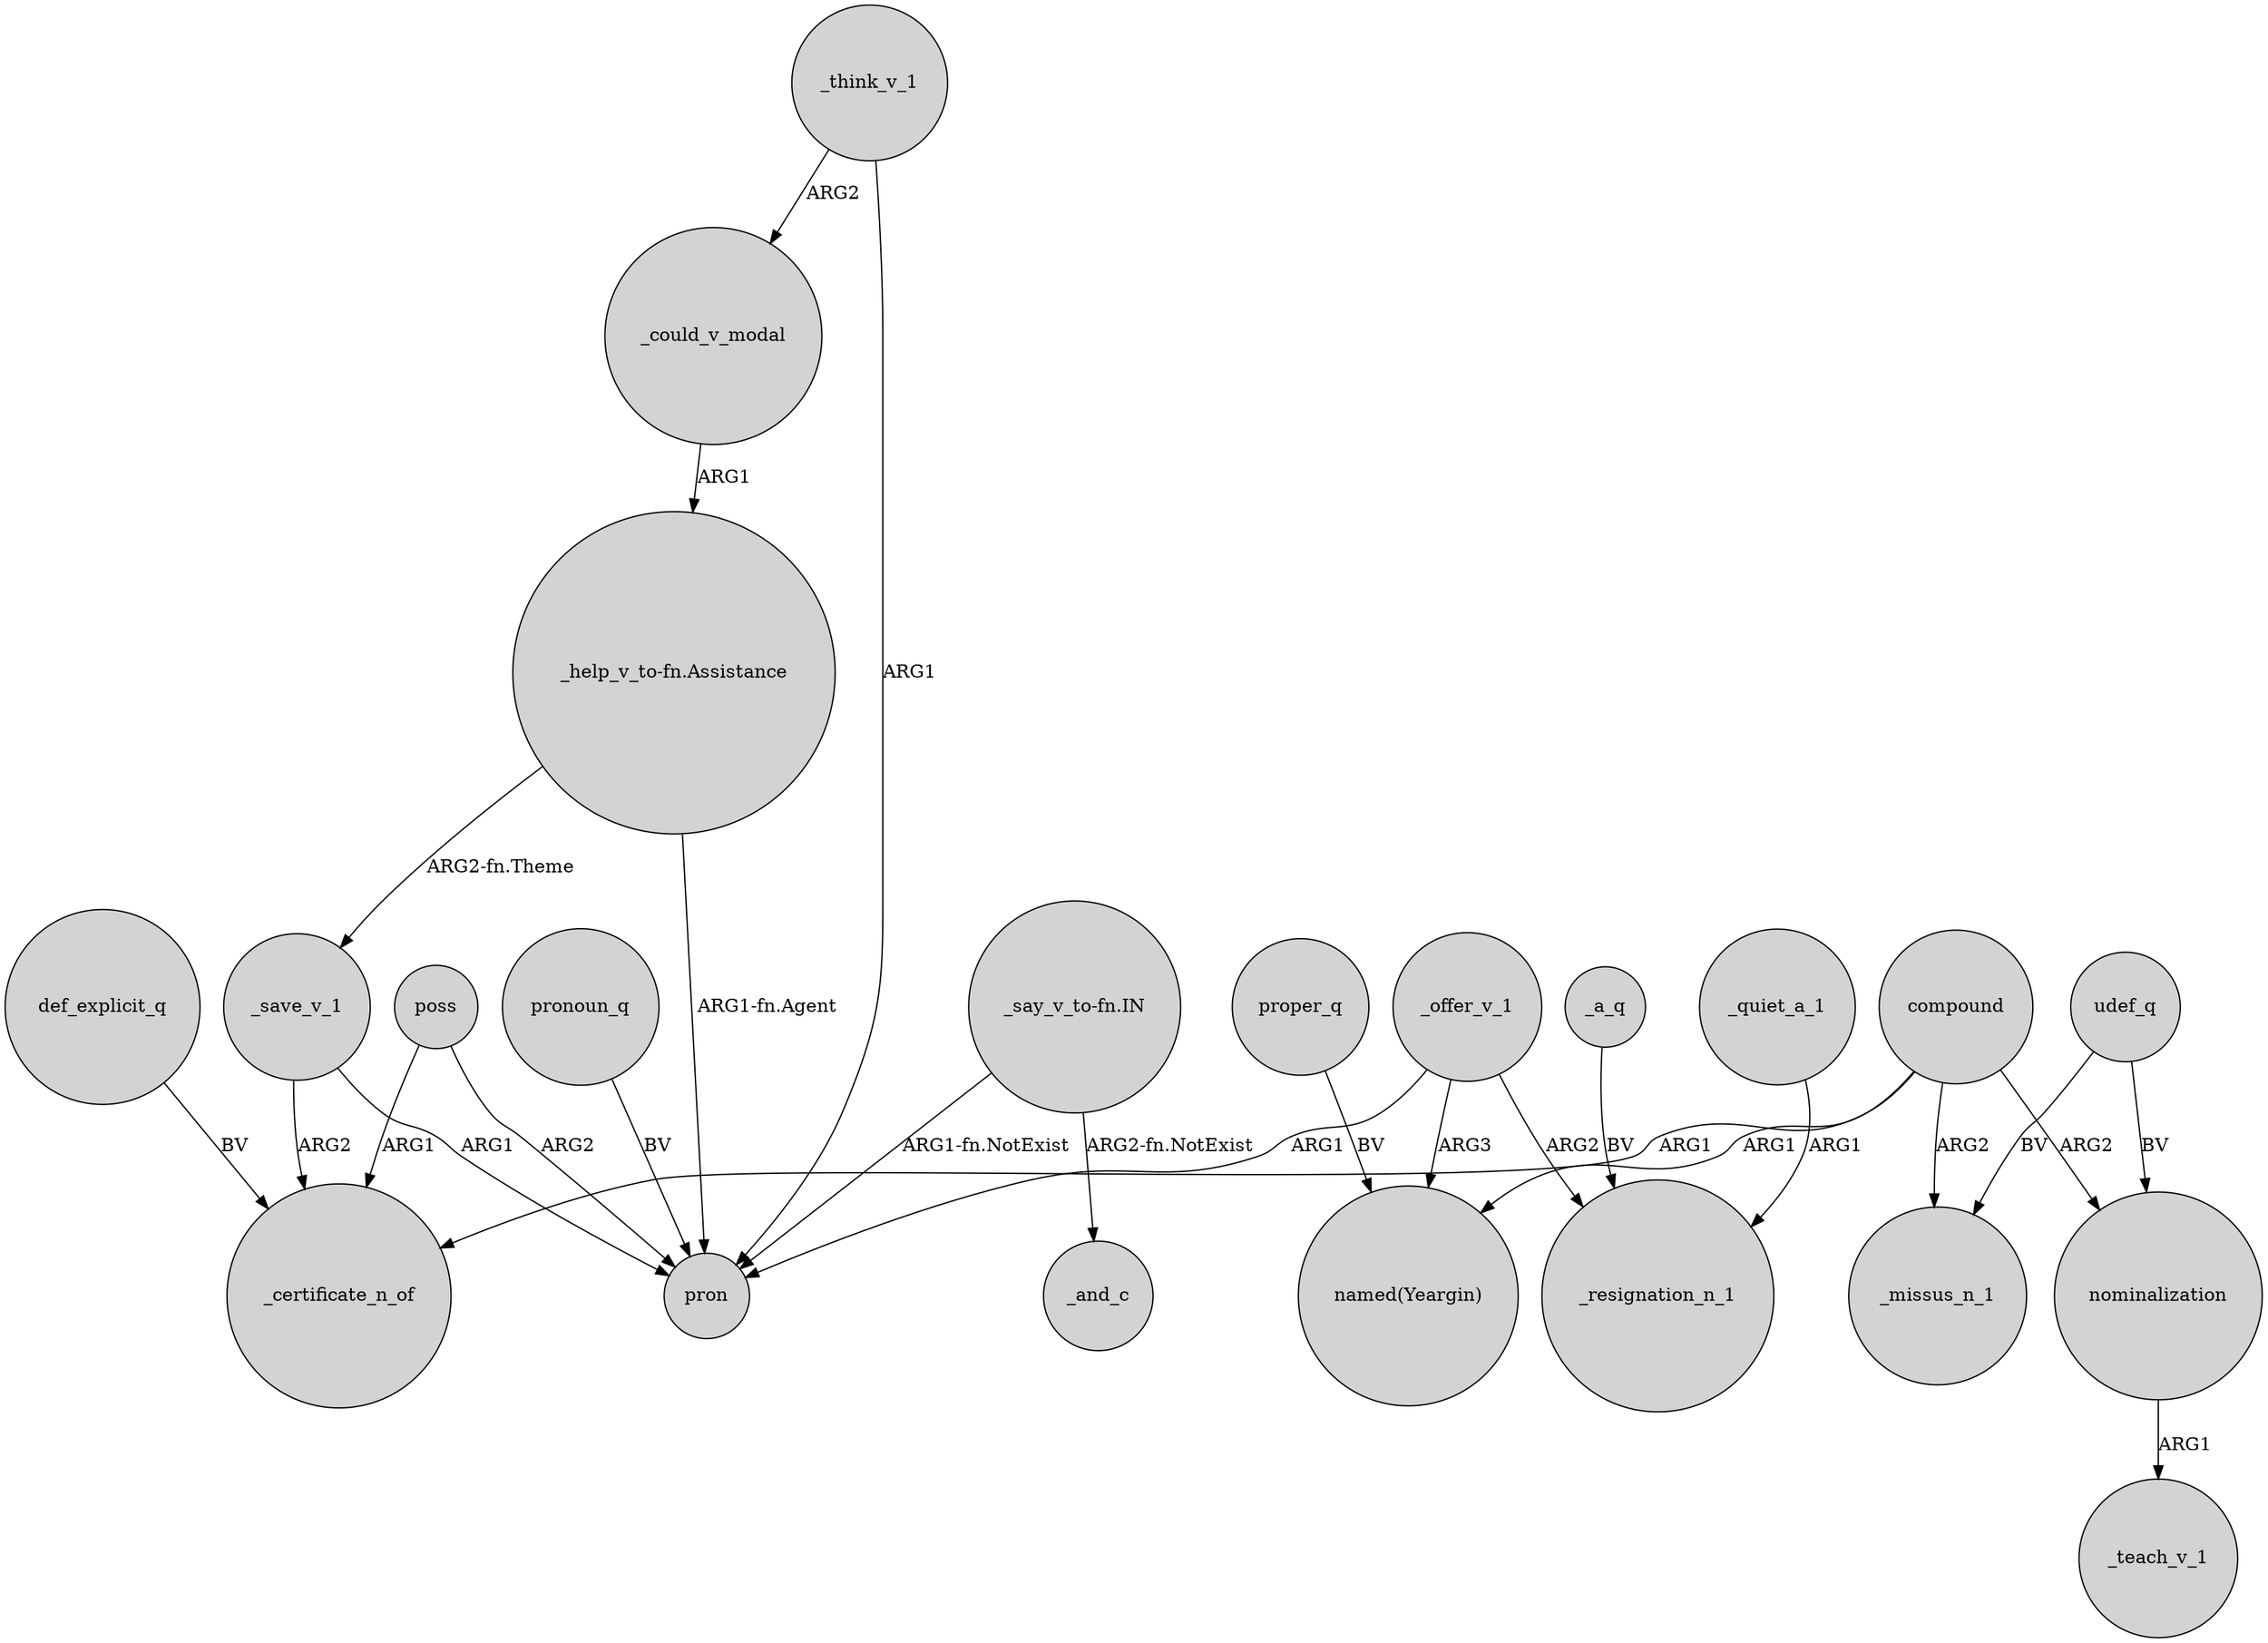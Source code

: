 digraph {
	node [shape=circle style=filled]
	compound -> _certificate_n_of [label=ARG1]
	nominalization -> _teach_v_1 [label=ARG1]
	proper_q -> "named(Yeargin)" [label=BV]
	poss -> pron [label=ARG2]
	"_help_v_to-fn.Assistance" -> pron [label="ARG1-fn.Agent"]
	_offer_v_1 -> "named(Yeargin)" [label=ARG3]
	_could_v_modal -> "_help_v_to-fn.Assistance" [label=ARG1]
	"_say_v_to-fn.IN" -> pron [label="ARG1-fn.NotExist"]
	compound -> _missus_n_1 [label=ARG2]
	compound -> nominalization [label=ARG2]
	_offer_v_1 -> pron [label=ARG1]
	udef_q -> _missus_n_1 [label=BV]
	_quiet_a_1 -> _resignation_n_1 [label=ARG1]
	_think_v_1 -> pron [label=ARG1]
	poss -> _certificate_n_of [label=ARG1]
	pronoun_q -> pron [label=BV]
	_think_v_1 -> _could_v_modal [label=ARG2]
	_save_v_1 -> pron [label=ARG1]
	"_help_v_to-fn.Assistance" -> _save_v_1 [label="ARG2-fn.Theme"]
	_save_v_1 -> _certificate_n_of [label=ARG2]
	"_say_v_to-fn.IN" -> _and_c [label="ARG2-fn.NotExist"]
	udef_q -> nominalization [label=BV]
	_a_q -> _resignation_n_1 [label=BV]
	compound -> "named(Yeargin)" [label=ARG1]
	_offer_v_1 -> _resignation_n_1 [label=ARG2]
	def_explicit_q -> _certificate_n_of [label=BV]
}
